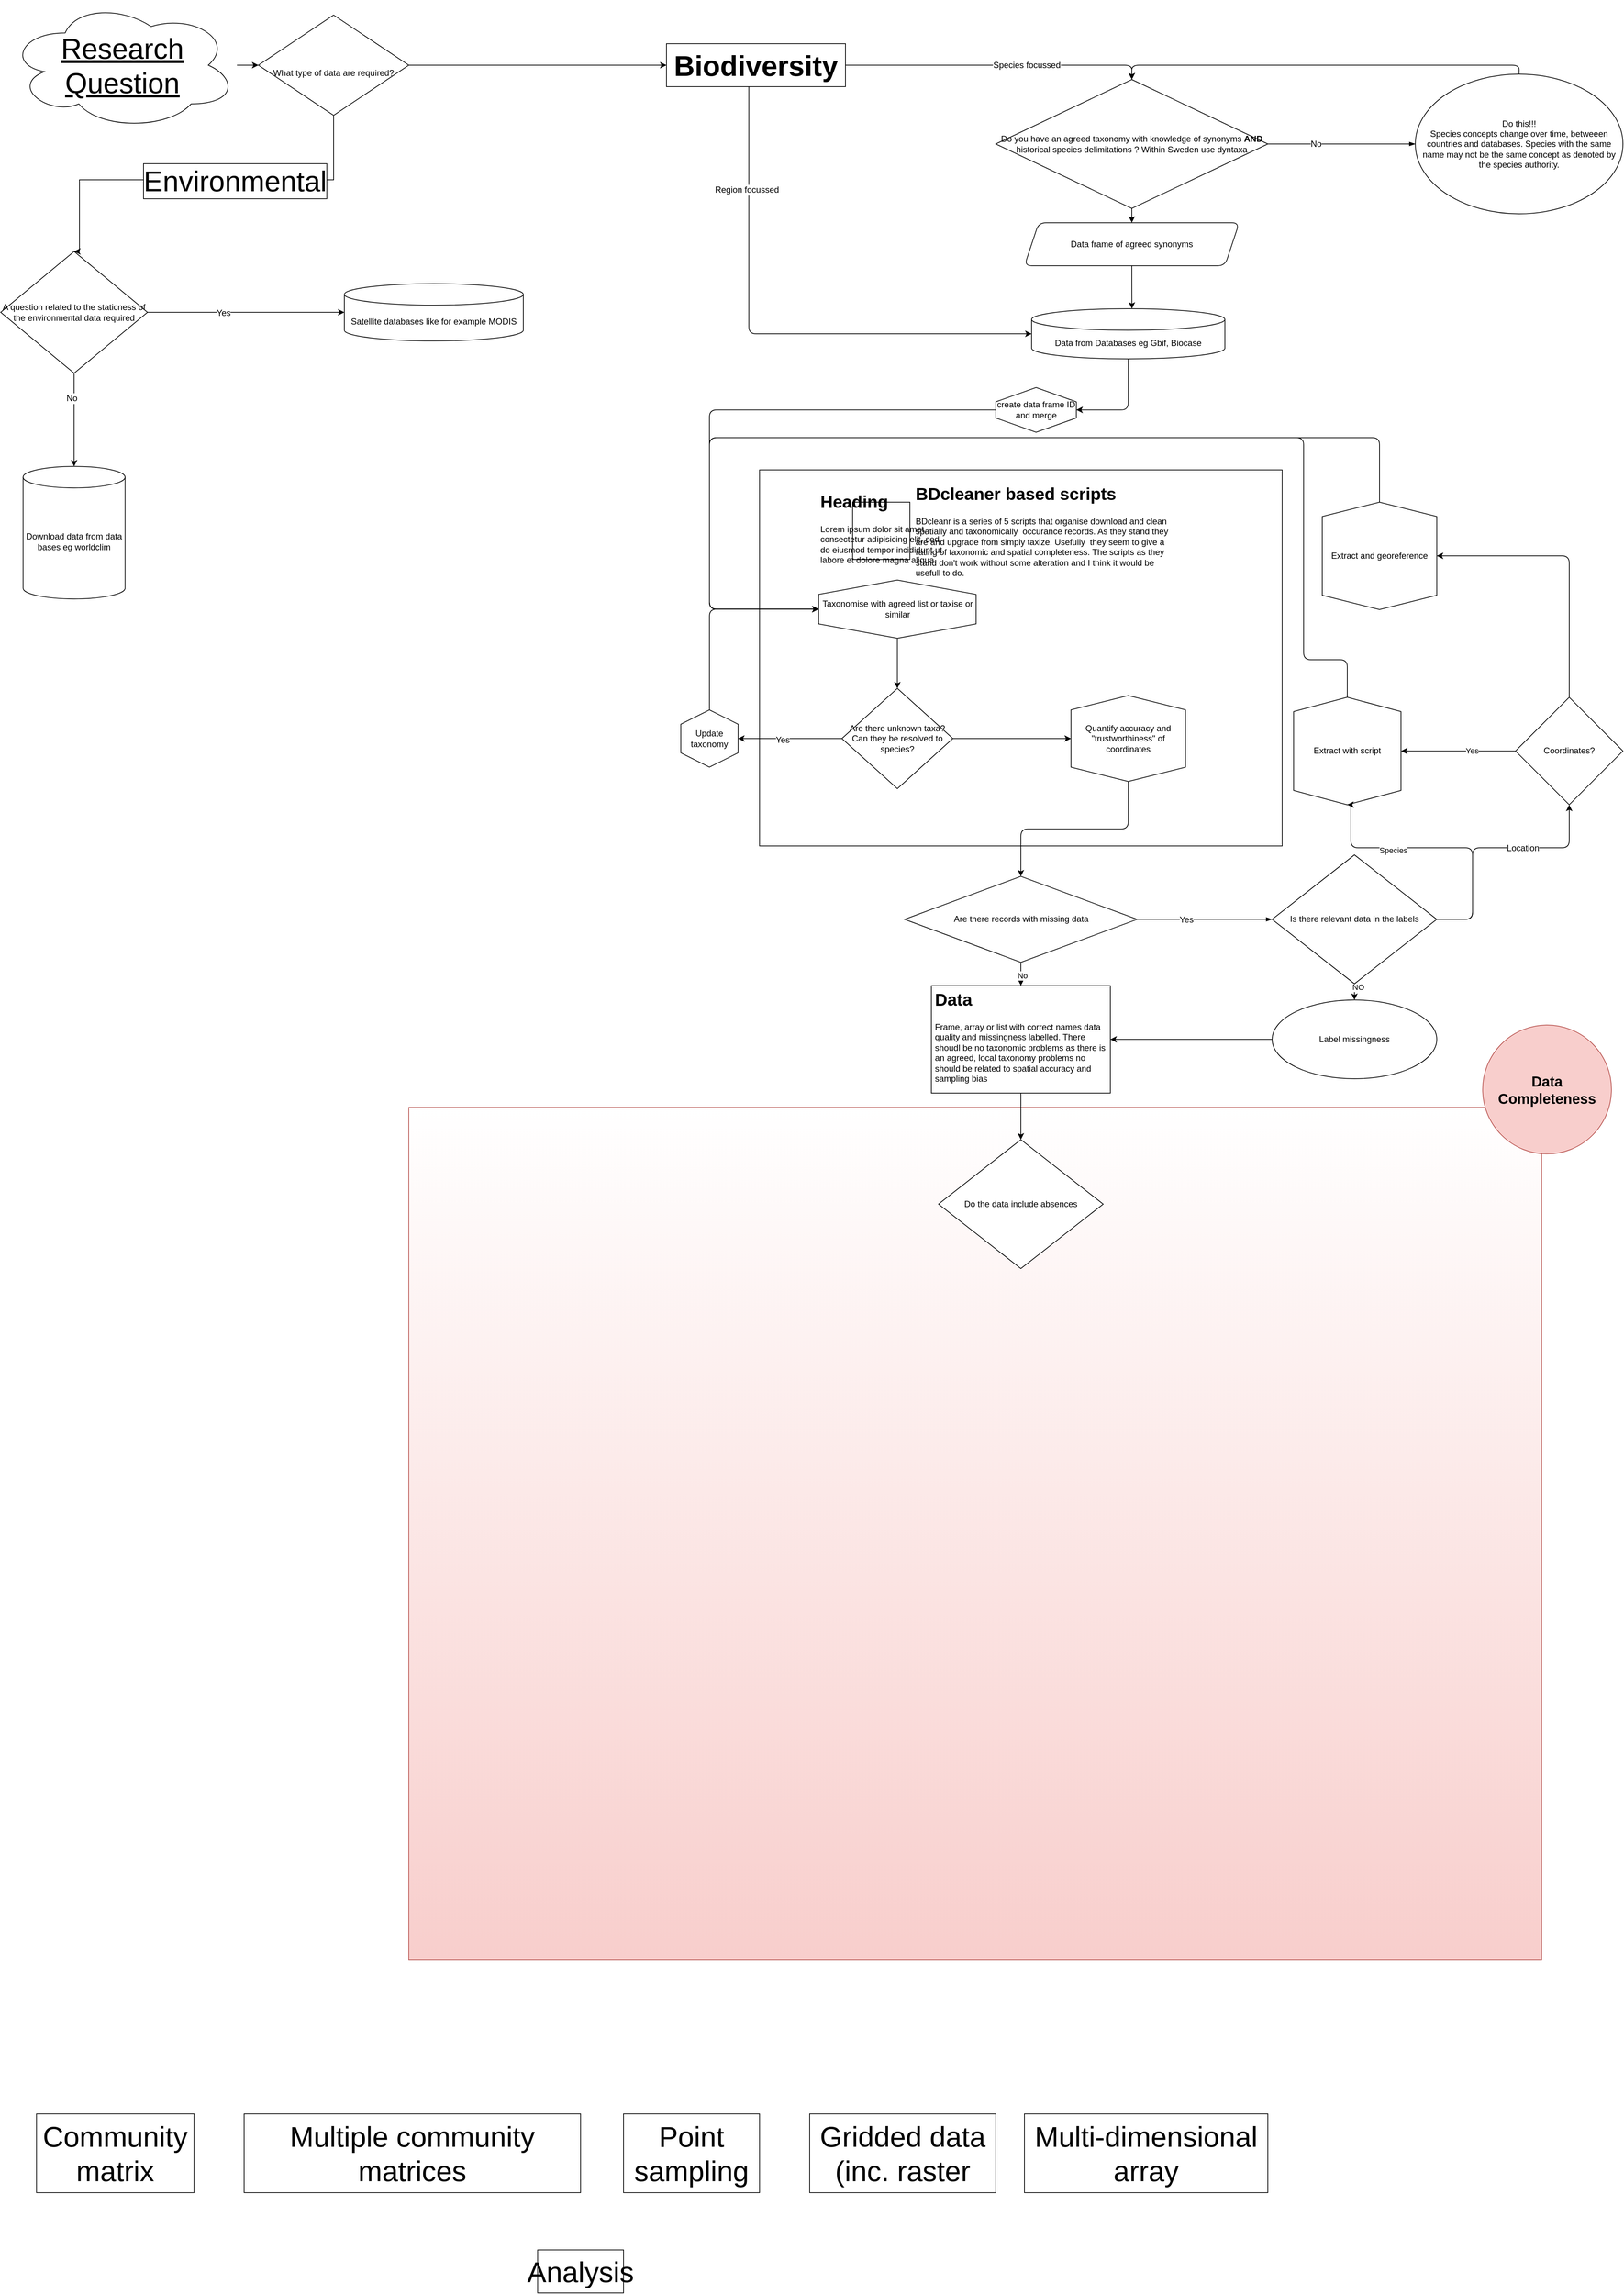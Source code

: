 <mxfile version="13.7.9" type="github">
  <diagram id="C5RBs43oDa-KdzZeNtuy" name="Page-1">
    <mxGraphModel dx="2238" dy="1215" grid="1" gridSize="10" guides="1" tooltips="1" connect="1" arrows="1" fold="1" page="1" pageScale="1" pageWidth="2339" pageHeight="3300" math="0" shadow="0">
      <root>
        <mxCell id="WIyWlLk6GJQsqaUBKTNV-0" />
        <mxCell id="WIyWlLk6GJQsqaUBKTNV-1" parent="WIyWlLk6GJQsqaUBKTNV-0" />
        <mxCell id="aXcIpb9wPaynXJKiq8YG-6" value="" style="rounded=0;whiteSpace=wrap;html=1;" parent="WIyWlLk6GJQsqaUBKTNV-1" vertex="1">
          <mxGeometry x="1090" y="655" width="730" height="525" as="geometry" />
        </mxCell>
        <mxCell id="i0vj7bkVoeIxhTv1__Wb-99" style="edgeStyle=orthogonalEdgeStyle;rounded=1;orthogonalLoop=1;jettySize=auto;html=1;entryX=0.5;entryY=0;entryDx=0;entryDy=0;fontSize=12;" edge="1" parent="WIyWlLk6GJQsqaUBKTNV-1" source="iHcdqhV0YViVewFqACI8-0" target="aXcIpb9wPaynXJKiq8YG-51">
          <mxGeometry relative="1" as="geometry" />
        </mxCell>
        <mxCell id="iHcdqhV0YViVewFqACI8-0" value="Data from Databases eg Gbif, Biocase" style="shape=cylinder3;whiteSpace=wrap;html=1;boundedLbl=1;backgroundOutline=1;size=15;" parent="WIyWlLk6GJQsqaUBKTNV-1" vertex="1">
          <mxGeometry x="1470" y="430" width="270" height="70" as="geometry" />
        </mxCell>
        <mxCell id="iHcdqhV0YViVewFqACI8-129" style="edgeStyle=orthogonalEdgeStyle;rounded=1;jumpStyle=arc;orthogonalLoop=1;jettySize=auto;html=1;endArrow=blockThin;endFill=1;fontSize=12;" parent="WIyWlLk6GJQsqaUBKTNV-1" source="iHcdqhV0YViVewFqACI8-14" target="iHcdqhV0YViVewFqACI8-20" edge="1">
          <mxGeometry relative="1" as="geometry" />
        </mxCell>
        <mxCell id="iHcdqhV0YViVewFqACI8-157" value="No" style="edgeLabel;html=1;align=center;verticalAlign=middle;resizable=0;points=[];fontSize=12;" parent="iHcdqhV0YViVewFqACI8-129" vertex="1" connectable="0">
          <mxGeometry x="-0.353" relative="1" as="geometry">
            <mxPoint as="offset" />
          </mxGeometry>
        </mxCell>
        <mxCell id="i0vj7bkVoeIxhTv1__Wb-76" style="edgeStyle=orthogonalEdgeStyle;rounded=1;orthogonalLoop=1;jettySize=auto;html=1;fontSize=12;" edge="1" parent="WIyWlLk6GJQsqaUBKTNV-1" source="iHcdqhV0YViVewFqACI8-14" target="i0vj7bkVoeIxhTv1__Wb-69">
          <mxGeometry relative="1" as="geometry" />
        </mxCell>
        <mxCell id="iHcdqhV0YViVewFqACI8-14" value="Do you have an agreed taxonomy with knowledge of synonyms &lt;b&gt;AND&lt;/b&gt; historical species delimitations ? Within Sweden use dyntaxa" style="rhombus;whiteSpace=wrap;html=1;" parent="WIyWlLk6GJQsqaUBKTNV-1" vertex="1">
          <mxGeometry x="1420" y="110" width="380" height="180" as="geometry" />
        </mxCell>
        <mxCell id="i0vj7bkVoeIxhTv1__Wb-97" style="edgeStyle=orthogonalEdgeStyle;rounded=1;orthogonalLoop=1;jettySize=auto;html=1;entryX=0.5;entryY=0;entryDx=0;entryDy=0;fontSize=12;" edge="1" parent="WIyWlLk6GJQsqaUBKTNV-1" source="iHcdqhV0YViVewFqACI8-20" target="iHcdqhV0YViVewFqACI8-14">
          <mxGeometry relative="1" as="geometry">
            <Array as="points">
              <mxPoint x="2151" y="90" />
              <mxPoint x="1610" y="90" />
            </Array>
          </mxGeometry>
        </mxCell>
        <mxCell id="iHcdqhV0YViVewFqACI8-20" value="&lt;div&gt;Do this!!!&lt;/div&gt;Species concepts change over time, betweeen countries and databases. Species with the same name may not be the same concept as denoted by the species authority. " style="ellipse;whiteSpace=wrap;html=1;" parent="WIyWlLk6GJQsqaUBKTNV-1" vertex="1">
          <mxGeometry x="2006.0" y="102.5" width="290" height="195" as="geometry" />
        </mxCell>
        <mxCell id="iHcdqhV0YViVewFqACI8-177" style="edgeStyle=orthogonalEdgeStyle;rounded=1;jumpStyle=arc;orthogonalLoop=1;jettySize=auto;html=1;endArrow=blockThin;endFill=1;fontSize=12;" parent="WIyWlLk6GJQsqaUBKTNV-1" source="iHcdqhV0YViVewFqACI8-45" target="iHcdqhV0YViVewFqACI8-173" edge="1">
          <mxGeometry relative="1" as="geometry" />
        </mxCell>
        <mxCell id="iHcdqhV0YViVewFqACI8-178" value="Yes" style="edgeLabel;html=1;align=center;verticalAlign=middle;resizable=0;points=[];fontSize=12;" parent="iHcdqhV0YViVewFqACI8-177" vertex="1" connectable="0">
          <mxGeometry x="-0.273" relative="1" as="geometry">
            <mxPoint as="offset" />
          </mxGeometry>
        </mxCell>
        <mxCell id="aXcIpb9wPaynXJKiq8YG-42" style="edgeStyle=orthogonalEdgeStyle;rounded=1;orthogonalLoop=1;jettySize=auto;html=1;entryX=0.5;entryY=0;entryDx=0;entryDy=0;" parent="WIyWlLk6GJQsqaUBKTNV-1" source="iHcdqhV0YViVewFqACI8-45" target="i0vj7bkVoeIxhTv1__Wb-4" edge="1">
          <mxGeometry relative="1" as="geometry">
            <mxPoint x="1446" y="1412.43" as="targetPoint" />
          </mxGeometry>
        </mxCell>
        <mxCell id="aXcIpb9wPaynXJKiq8YG-45" value="No" style="edgeLabel;html=1;align=center;verticalAlign=middle;resizable=0;points=[];" parent="aXcIpb9wPaynXJKiq8YG-42" vertex="1" connectable="0">
          <mxGeometry x="-0.242" y="2" relative="1" as="geometry">
            <mxPoint as="offset" />
          </mxGeometry>
        </mxCell>
        <mxCell id="iHcdqhV0YViVewFqACI8-45" value="Are there records with missing data " style="rhombus;whiteSpace=wrap;html=1;fontSize=12;" parent="WIyWlLk6GJQsqaUBKTNV-1" vertex="1">
          <mxGeometry x="1292.5" y="1222.43" width="325" height="120" as="geometry" />
        </mxCell>
        <mxCell id="i0vj7bkVoeIxhTv1__Wb-105" style="edgeStyle=orthogonalEdgeStyle;rounded=1;orthogonalLoop=1;jettySize=auto;html=1;entryX=0.5;entryY=1;entryDx=0;entryDy=0;fontSize=12;" edge="1" parent="WIyWlLk6GJQsqaUBKTNV-1" source="iHcdqhV0YViVewFqACI8-139" target="i0vj7bkVoeIxhTv1__Wb-87">
          <mxGeometry relative="1" as="geometry">
            <Array as="points">
              <mxPoint x="1956" y="610" />
              <mxPoint x="1020" y="610" />
              <mxPoint x="1020" y="849" />
            </Array>
          </mxGeometry>
        </mxCell>
        <mxCell id="iHcdqhV0YViVewFqACI8-139" value="Extract and georeference" style="shape=hexagon;perimeter=hexagonPerimeter2;whiteSpace=wrap;html=1;fixedSize=1;rotation=0;direction=south;" parent="WIyWlLk6GJQsqaUBKTNV-1" vertex="1">
          <mxGeometry x="1876" y="700" width="160" height="150" as="geometry" />
        </mxCell>
        <mxCell id="i0vj7bkVoeIxhTv1__Wb-104" style="edgeStyle=orthogonalEdgeStyle;rounded=1;orthogonalLoop=1;jettySize=auto;html=1;entryX=0.5;entryY=1;entryDx=0;entryDy=0;fontSize=12;exitX=0;exitY=0.5;exitDx=0;exitDy=0;" edge="1" parent="WIyWlLk6GJQsqaUBKTNV-1" source="iHcdqhV0YViVewFqACI8-140" target="i0vj7bkVoeIxhTv1__Wb-87">
          <mxGeometry relative="1" as="geometry">
            <mxPoint x="1860" y="940" as="sourcePoint" />
            <Array as="points">
              <mxPoint x="1911" y="920" />
              <mxPoint x="1850" y="920" />
              <mxPoint x="1850" y="610" />
              <mxPoint x="1020" y="610" />
              <mxPoint x="1020" y="849" />
            </Array>
          </mxGeometry>
        </mxCell>
        <mxCell id="iHcdqhV0YViVewFqACI8-140" value="Extract with script" style="shape=hexagon;perimeter=hexagonPerimeter2;whiteSpace=wrap;html=1;fixedSize=1;fontSize=12;rotation=0;direction=south;" parent="WIyWlLk6GJQsqaUBKTNV-1" vertex="1">
          <mxGeometry x="1836" y="972.43" width="150" height="150" as="geometry" />
        </mxCell>
        <mxCell id="aXcIpb9wPaynXJKiq8YG-0" style="edgeStyle=orthogonalEdgeStyle;rounded=0;orthogonalLoop=1;jettySize=auto;html=1;" parent="WIyWlLk6GJQsqaUBKTNV-1" source="iHcdqhV0YViVewFqACI8-173" target="iHcdqhV0YViVewFqACI8-179" edge="1">
          <mxGeometry relative="1" as="geometry" />
        </mxCell>
        <mxCell id="aXcIpb9wPaynXJKiq8YG-48" value="NO" style="edgeLabel;html=1;align=center;verticalAlign=middle;resizable=0;points=[];" parent="aXcIpb9wPaynXJKiq8YG-0" vertex="1" connectable="0">
          <mxGeometry x="0.26" y="-5" relative="1" as="geometry">
            <mxPoint as="offset" />
          </mxGeometry>
        </mxCell>
        <mxCell id="iHcdqhV0YViVewFqACI8-173" value="Is there relevant data in the labels" style="rhombus;whiteSpace=wrap;html=1;fontSize=12;" parent="WIyWlLk6GJQsqaUBKTNV-1" vertex="1">
          <mxGeometry x="1806" y="1192.43" width="230" height="180" as="geometry" />
        </mxCell>
        <mxCell id="aXcIpb9wPaynXJKiq8YG-26" value="" style="endArrow=classic;html=1;edgeStyle=orthogonalEdgeStyle;exitX=1;exitY=0.5;exitDx=0;exitDy=0;entryX=1;entryY=0.5;entryDx=0;entryDy=0;" parent="WIyWlLk6GJQsqaUBKTNV-1" source="iHcdqhV0YViVewFqACI8-173" target="iHcdqhV0YViVewFqACI8-140" edge="1">
          <mxGeometry width="50" height="50" relative="1" as="geometry">
            <mxPoint x="2196" y="1502.43" as="sourcePoint" />
            <mxPoint x="2246" y="1452.43" as="targetPoint" />
            <Array as="points">
              <mxPoint x="2086" y="1282.43" />
              <mxPoint x="2086" y="1182.43" />
              <mxPoint x="1916" y="1182.43" />
              <mxPoint x="1916" y="1122.43" />
            </Array>
          </mxGeometry>
        </mxCell>
        <mxCell id="aXcIpb9wPaynXJKiq8YG-32" value="Species" style="edgeLabel;html=1;align=center;verticalAlign=middle;resizable=0;points=[];" parent="aXcIpb9wPaynXJKiq8YG-26" vertex="1" connectable="0">
          <mxGeometry x="0.357" y="3" relative="1" as="geometry">
            <mxPoint as="offset" />
          </mxGeometry>
        </mxCell>
        <mxCell id="aXcIpb9wPaynXJKiq8YG-33" style="edgeStyle=orthogonalEdgeStyle;rounded=1;orthogonalLoop=1;jettySize=auto;html=1;entryX=0.5;entryY=0;entryDx=0;entryDy=0;exitX=0.5;exitY=0;exitDx=0;exitDy=0;" parent="WIyWlLk6GJQsqaUBKTNV-1" source="aXcIpb9wPaynXJKiq8YG-29" target="iHcdqhV0YViVewFqACI8-139" edge="1">
          <mxGeometry relative="1" as="geometry">
            <Array as="points">
              <mxPoint x="2221" y="775" />
            </Array>
          </mxGeometry>
        </mxCell>
        <mxCell id="aXcIpb9wPaynXJKiq8YG-34" style="edgeStyle=orthogonalEdgeStyle;rounded=1;orthogonalLoop=1;jettySize=auto;html=1;entryX=0.5;entryY=0;entryDx=0;entryDy=0;" parent="WIyWlLk6GJQsqaUBKTNV-1" source="aXcIpb9wPaynXJKiq8YG-29" target="iHcdqhV0YViVewFqACI8-140" edge="1">
          <mxGeometry relative="1" as="geometry" />
        </mxCell>
        <mxCell id="aXcIpb9wPaynXJKiq8YG-35" value="Yes" style="edgeLabel;html=1;align=center;verticalAlign=middle;resizable=0;points=[];" parent="aXcIpb9wPaynXJKiq8YG-34" vertex="1" connectable="0">
          <mxGeometry x="-0.238" y="-1" relative="1" as="geometry">
            <mxPoint as="offset" />
          </mxGeometry>
        </mxCell>
        <mxCell id="aXcIpb9wPaynXJKiq8YG-29" value="Coordinates?" style="rhombus;whiteSpace=wrap;html=1;" parent="WIyWlLk6GJQsqaUBKTNV-1" vertex="1">
          <mxGeometry x="2146" y="972.43" width="150" height="150" as="geometry" />
        </mxCell>
        <mxCell id="aXcIpb9wPaynXJKiq8YG-30" value="" style="endArrow=classic;html=1;edgeStyle=orthogonalEdgeStyle;entryX=0.5;entryY=1;entryDx=0;entryDy=0;exitX=1;exitY=0.5;exitDx=0;exitDy=0;" parent="WIyWlLk6GJQsqaUBKTNV-1" source="iHcdqhV0YViVewFqACI8-173" target="aXcIpb9wPaynXJKiq8YG-29" edge="1">
          <mxGeometry width="50" height="50" relative="1" as="geometry">
            <mxPoint x="2396" y="1542.43" as="sourcePoint" />
            <mxPoint x="2446" y="1492.43" as="targetPoint" />
            <Array as="points">
              <mxPoint x="2086" y="1282.43" />
              <mxPoint x="2086" y="1182.43" />
              <mxPoint x="2221" y="1182.43" />
            </Array>
          </mxGeometry>
        </mxCell>
        <mxCell id="aXcIpb9wPaynXJKiq8YG-31" value="&lt;font style=&quot;font-size: 12px&quot;&gt;Location&lt;br&gt;&lt;/font&gt;" style="edgeLabel;html=1;align=center;verticalAlign=middle;resizable=0;points=[];" parent="aXcIpb9wPaynXJKiq8YG-30" vertex="1" connectable="0">
          <mxGeometry x="0.176" y="4" relative="1" as="geometry">
            <mxPoint x="16.67" y="4" as="offset" />
          </mxGeometry>
        </mxCell>
        <mxCell id="i0vj7bkVoeIxhTv1__Wb-86" style="edgeStyle=orthogonalEdgeStyle;rounded=1;orthogonalLoop=1;jettySize=auto;html=1;fontSize=12;entryX=0.5;entryY=1;entryDx=0;entryDy=0;" edge="1" parent="WIyWlLk6GJQsqaUBKTNV-1" source="aXcIpb9wPaynXJKiq8YG-51" target="i0vj7bkVoeIxhTv1__Wb-87">
          <mxGeometry relative="1" as="geometry">
            <mxPoint x="1310" y="868.79" as="targetPoint" />
            <Array as="points">
              <mxPoint x="1020" y="571" />
              <mxPoint x="1020" y="849" />
            </Array>
          </mxGeometry>
        </mxCell>
        <mxCell id="aXcIpb9wPaynXJKiq8YG-51" value="create data frame ID and merge" style="shape=hexagon;perimeter=hexagonPerimeter2;whiteSpace=wrap;html=1;fixedSize=1;direction=south;" parent="WIyWlLk6GJQsqaUBKTNV-1" vertex="1">
          <mxGeometry x="1420" y="540" width="112.5" height="62.5" as="geometry" />
        </mxCell>
        <mxCell id="i0vj7bkVoeIxhTv1__Wb-1" value="" style="group" vertex="1" connectable="0" parent="WIyWlLk6GJQsqaUBKTNV-1">
          <mxGeometry x="1245" y="1720" width="420" height="305" as="geometry" />
        </mxCell>
        <mxCell id="aXcIpb9wPaynXJKiq8YG-47" value="" style="rounded=0;whiteSpace=wrap;html=1;" parent="i0vj7bkVoeIxhTv1__Wb-1" vertex="1">
          <mxGeometry width="420" height="305" as="geometry" />
        </mxCell>
        <mxCell id="i0vj7bkVoeIxhTv1__Wb-0" value="&lt;h1&gt;Diagnostic Plots and summary tables&lt;br&gt;&lt;/h1&gt;&lt;p&gt;There are a number of things that can be imagined. there will be overlap with what is already available in BDcleaner. &lt;br&gt;&lt;/p&gt;&lt;p&gt;Summary of number of records per species&lt;/p&gt;&lt;p&gt;Sumamry of records per country&lt;/p&gt;&lt;p&gt;Gridded records (figure of how many records per unit area)&lt;/p&gt;&lt;p&gt;Summary of time periods&lt;/p&gt;&lt;p&gt;Summary of time and space&lt;/p&gt;" style="text;html=1;strokeColor=none;fillColor=none;spacing=5;spacingTop=-20;whiteSpace=wrap;overflow=hidden;rounded=0;" vertex="1" parent="i0vj7bkVoeIxhTv1__Wb-1">
          <mxGeometry x="25" y="12.5" width="380" height="280" as="geometry" />
        </mxCell>
        <mxCell id="i0vj7bkVoeIxhTv1__Wb-13" value="Community matrix" style="text;html=1;align=center;verticalAlign=middle;whiteSpace=wrap;rounded=0;fontSize=40;fillColor=#ffffff;strokeColor=#000000;" vertex="1" parent="WIyWlLk6GJQsqaUBKTNV-1">
          <mxGeometry x="80" y="2950" width="220" height="110" as="geometry" />
        </mxCell>
        <mxCell id="i0vj7bkVoeIxhTv1__Wb-14" value="Point sampling" style="text;html=1;align=center;verticalAlign=middle;whiteSpace=wrap;rounded=0;fontSize=40;fillColor=#ffffff;strokeColor=#000000;" vertex="1" parent="WIyWlLk6GJQsqaUBKTNV-1">
          <mxGeometry x="900" y="2950" width="190" height="110" as="geometry" />
        </mxCell>
        <mxCell id="i0vj7bkVoeIxhTv1__Wb-15" value="Gridded data (inc. raster" style="text;html=1;align=center;verticalAlign=middle;whiteSpace=wrap;rounded=0;fontSize=40;fillColor=#ffffff;strokeColor=#000000;" vertex="1" parent="WIyWlLk6GJQsqaUBKTNV-1">
          <mxGeometry x="1160" y="2950" width="260" height="110" as="geometry" />
        </mxCell>
        <mxCell id="i0vj7bkVoeIxhTv1__Wb-16" value="Multi-dimensional array" style="text;html=1;align=center;verticalAlign=middle;whiteSpace=wrap;rounded=0;fontSize=40;fillColor=#ffffff;strokeColor=#000000;" vertex="1" parent="WIyWlLk6GJQsqaUBKTNV-1">
          <mxGeometry x="1460" y="2950" width="340" height="110" as="geometry" />
        </mxCell>
        <mxCell id="i0vj7bkVoeIxhTv1__Wb-17" value="Multiple community matrices" style="text;html=1;align=center;verticalAlign=middle;whiteSpace=wrap;rounded=0;fontSize=40;fillColor=#ffffff;strokeColor=#000000;" vertex="1" parent="WIyWlLk6GJQsqaUBKTNV-1">
          <mxGeometry x="370" y="2950" width="470" height="110" as="geometry" />
        </mxCell>
        <mxCell id="i0vj7bkVoeIxhTv1__Wb-85" style="edgeStyle=orthogonalEdgeStyle;rounded=1;orthogonalLoop=1;jettySize=auto;html=1;fontSize=12;" edge="1" parent="WIyWlLk6GJQsqaUBKTNV-1" source="i0vj7bkVoeIxhTv1__Wb-21" target="i0vj7bkVoeIxhTv1__Wb-33">
          <mxGeometry relative="1" as="geometry" />
        </mxCell>
        <mxCell id="i0vj7bkVoeIxhTv1__Wb-21" value="&lt;u&gt;Research Question&lt;/u&gt;" style="ellipse;shape=cloud;whiteSpace=wrap;html=1;strokeColor=#000000;fillColor=#ffffff;gradientColor=none;fontSize=40;" vertex="1" parent="WIyWlLk6GJQsqaUBKTNV-1">
          <mxGeometry x="40" width="320" height="180" as="geometry" />
        </mxCell>
        <mxCell id="i0vj7bkVoeIxhTv1__Wb-34" style="edgeStyle=orthogonalEdgeStyle;rounded=1;orthogonalLoop=1;jettySize=auto;html=1;entryX=0.5;entryY=0;entryDx=0;entryDy=0;fontSize=40;" edge="1" parent="WIyWlLk6GJQsqaUBKTNV-1" source="i0vj7bkVoeIxhTv1__Wb-79" target="iHcdqhV0YViVewFqACI8-14">
          <mxGeometry relative="1" as="geometry" />
        </mxCell>
        <mxCell id="i0vj7bkVoeIxhTv1__Wb-75" value="Species focussed" style="edgeLabel;html=1;align=center;verticalAlign=middle;resizable=0;points=[];fontSize=12;" vertex="1" connectable="0" parent="i0vj7bkVoeIxhTv1__Wb-34">
          <mxGeometry x="0.202" relative="1" as="geometry">
            <mxPoint as="offset" />
          </mxGeometry>
        </mxCell>
        <mxCell id="i0vj7bkVoeIxhTv1__Wb-43" style="edgeStyle=orthogonalEdgeStyle;rounded=0;orthogonalLoop=1;jettySize=auto;html=1;entryX=0.5;entryY=0;entryDx=0;entryDy=0;fontSize=40;" edge="1" parent="WIyWlLk6GJQsqaUBKTNV-1" source="i0vj7bkVoeIxhTv1__Wb-33" target="i0vj7bkVoeIxhTv1__Wb-45">
          <mxGeometry relative="1" as="geometry">
            <mxPoint x="505" y="350" as="targetPoint" />
            <Array as="points">
              <mxPoint x="495" y="250" />
              <mxPoint x="140" y="250" />
              <mxPoint x="140" y="350" />
            </Array>
          </mxGeometry>
        </mxCell>
        <mxCell id="i0vj7bkVoeIxhTv1__Wb-44" value="Environmental" style="edgeLabel;html=1;align=center;verticalAlign=middle;resizable=0;points=[];fontSize=40;labelBorderColor=#000000;" vertex="1" connectable="0" parent="i0vj7bkVoeIxhTv1__Wb-43">
          <mxGeometry x="-0.174" y="1" relative="1" as="geometry">
            <mxPoint as="offset" />
          </mxGeometry>
        </mxCell>
        <mxCell id="i0vj7bkVoeIxhTv1__Wb-33" value="&lt;font style=&quot;font-size: 12px&quot;&gt;What &lt;/font&gt;&lt;font style=&quot;font-size: 12px&quot;&gt;type of data are required?&lt;/font&gt;" style="rhombus;whiteSpace=wrap;html=1;labelBackgroundColor=none;strokeColor=#000000;fillColor=#ffffff;gradientColor=none;fontSize=40;" vertex="1" parent="WIyWlLk6GJQsqaUBKTNV-1">
          <mxGeometry x="390" y="20" width="210" height="140" as="geometry" />
        </mxCell>
        <mxCell id="i0vj7bkVoeIxhTv1__Wb-48" style="edgeStyle=orthogonalEdgeStyle;rounded=0;orthogonalLoop=1;jettySize=auto;html=1;entryX=0;entryY=0.5;entryDx=0;entryDy=0;entryPerimeter=0;fontSize=12;" edge="1" parent="WIyWlLk6GJQsqaUBKTNV-1" source="i0vj7bkVoeIxhTv1__Wb-45" target="i0vj7bkVoeIxhTv1__Wb-46">
          <mxGeometry relative="1" as="geometry" />
        </mxCell>
        <mxCell id="i0vj7bkVoeIxhTv1__Wb-50" value="Yes" style="edgeLabel;html=1;align=center;verticalAlign=middle;resizable=0;points=[];fontSize=12;" vertex="1" connectable="0" parent="i0vj7bkVoeIxhTv1__Wb-48">
          <mxGeometry x="-0.231" y="-1" relative="1" as="geometry">
            <mxPoint as="offset" />
          </mxGeometry>
        </mxCell>
        <mxCell id="i0vj7bkVoeIxhTv1__Wb-54" style="edgeStyle=orthogonalEdgeStyle;rounded=0;orthogonalLoop=1;jettySize=auto;html=1;entryX=0.5;entryY=0;entryDx=0;entryDy=0;entryPerimeter=0;fontSize=12;" edge="1" parent="WIyWlLk6GJQsqaUBKTNV-1" source="i0vj7bkVoeIxhTv1__Wb-45" target="i0vj7bkVoeIxhTv1__Wb-53">
          <mxGeometry relative="1" as="geometry" />
        </mxCell>
        <mxCell id="i0vj7bkVoeIxhTv1__Wb-58" value="No" style="edgeLabel;html=1;align=center;verticalAlign=middle;resizable=0;points=[];fontSize=12;" vertex="1" connectable="0" parent="i0vj7bkVoeIxhTv1__Wb-54">
          <mxGeometry x="-0.46" y="-4" relative="1" as="geometry">
            <mxPoint as="offset" />
          </mxGeometry>
        </mxCell>
        <mxCell id="i0vj7bkVoeIxhTv1__Wb-45" value="A question related to the staticness of the environmental data required" style="rhombus;whiteSpace=wrap;html=1;labelBackgroundColor=none;strokeColor=#000000;fillColor=#ffffff;gradientColor=none;fontSize=12;" vertex="1" parent="WIyWlLk6GJQsqaUBKTNV-1">
          <mxGeometry x="30" y="350" width="205" height="170" as="geometry" />
        </mxCell>
        <mxCell id="i0vj7bkVoeIxhTv1__Wb-46" value="Satellite databases like for example MODIS" style="shape=cylinder3;whiteSpace=wrap;html=1;boundedLbl=1;backgroundOutline=1;size=15;labelBackgroundColor=none;strokeColor=#000000;fillColor=#ffffff;gradientColor=none;fontSize=12;" vertex="1" parent="WIyWlLk6GJQsqaUBKTNV-1">
          <mxGeometry x="510" y="395" width="250" height="80" as="geometry" />
        </mxCell>
        <mxCell id="i0vj7bkVoeIxhTv1__Wb-53" value="Download data from data bases eg worldclim" style="shape=cylinder3;whiteSpace=wrap;html=1;boundedLbl=1;backgroundOutline=1;size=15;labelBackgroundColor=none;strokeColor=#000000;fillColor=#ffffff;gradientColor=none;fontSize=12;" vertex="1" parent="WIyWlLk6GJQsqaUBKTNV-1">
          <mxGeometry x="61.25" y="650.07" width="142.5" height="185" as="geometry" />
        </mxCell>
        <mxCell id="aXcIpb9wPaynXJKiq8YG-22" value="&lt;h1&gt;BDcleaner based scripts&lt;br&gt;&lt;/h1&gt;&lt;p&gt;BDcleanr is a series of 5 scripts that organise download and clean spatially and taxonomically&amp;nbsp; occurance records. As they stand they are and upgrade from simply taxize. Usefully&amp;nbsp; they seem to give a rating of taxonomic and spatial completeness. The scripts as they stand don&#39;t work without some alteration and I think it would be usefull to do. &lt;br&gt;&lt;/p&gt;&lt;br&gt;&lt;p&gt;&lt;br&gt;&lt;/p&gt;" style="text;html=1;strokeColor=none;fillColor=none;spacing=5;spacingTop=-20;whiteSpace=wrap;overflow=hidden;rounded=0;" parent="WIyWlLk6GJQsqaUBKTNV-1" vertex="1">
          <mxGeometry x="1303" y="668.79" width="370" height="147.57" as="geometry" />
        </mxCell>
        <mxCell id="i0vj7bkVoeIxhTv1__Wb-96" style="edgeStyle=orthogonalEdgeStyle;rounded=1;orthogonalLoop=1;jettySize=auto;html=1;entryX=0.519;entryY=0;entryDx=0;entryDy=0;entryPerimeter=0;fontSize=12;" edge="1" parent="WIyWlLk6GJQsqaUBKTNV-1" source="i0vj7bkVoeIxhTv1__Wb-69" target="iHcdqhV0YViVewFqACI8-0">
          <mxGeometry relative="1" as="geometry" />
        </mxCell>
        <mxCell id="i0vj7bkVoeIxhTv1__Wb-69" value="Data frame of agreed synonyms" style="shape=parallelogram;perimeter=parallelogramPerimeter;whiteSpace=wrap;html=1;fixedSize=1;labelBackgroundColor=none;strokeColor=#000000;fillColor=#ffffff;gradientColor=#ffffff;fontSize=12;rounded=1;" vertex="1" parent="WIyWlLk6GJQsqaUBKTNV-1">
          <mxGeometry x="1460" y="310" width="300" height="60" as="geometry" />
        </mxCell>
        <mxCell id="i0vj7bkVoeIxhTv1__Wb-84" style="edgeStyle=orthogonalEdgeStyle;rounded=1;orthogonalLoop=1;jettySize=auto;html=1;entryX=0;entryY=0.5;entryDx=0;entryDy=0;entryPerimeter=0;fontSize=12;" edge="1" parent="WIyWlLk6GJQsqaUBKTNV-1" source="i0vj7bkVoeIxhTv1__Wb-79" target="iHcdqhV0YViVewFqACI8-0">
          <mxGeometry relative="1" as="geometry">
            <Array as="points">
              <mxPoint x="1075" y="465" />
            </Array>
          </mxGeometry>
        </mxCell>
        <mxCell id="i0vj7bkVoeIxhTv1__Wb-113" value="Region focussed" style="edgeLabel;html=1;align=center;verticalAlign=middle;resizable=0;points=[];fontSize=12;" vertex="1" connectable="0" parent="i0vj7bkVoeIxhTv1__Wb-84">
          <mxGeometry x="-0.611" y="-3" relative="1" as="geometry">
            <mxPoint as="offset" />
          </mxGeometry>
        </mxCell>
        <mxCell id="i0vj7bkVoeIxhTv1__Wb-79" value="&lt;h1 style=&quot;font-size: 40px&quot;&gt;&lt;font style=&quot;font-size: 40px&quot;&gt;Biodiversity &lt;br&gt;&lt;/font&gt;&lt;/h1&gt;" style="rounded=0;whiteSpace=wrap;html=1;labelBackgroundColor=none;strokeColor=#000000;fillColor=#ffffff;gradientColor=#ffffff;fontSize=12;" vertex="1" parent="WIyWlLk6GJQsqaUBKTNV-1">
          <mxGeometry x="960" y="60" width="250" height="60" as="geometry" />
        </mxCell>
        <mxCell id="i0vj7bkVoeIxhTv1__Wb-80" style="edgeStyle=orthogonalEdgeStyle;rounded=0;orthogonalLoop=1;jettySize=auto;html=1;entryX=0;entryY=0.5;entryDx=0;entryDy=0;fontSize=40;" edge="1" parent="WIyWlLk6GJQsqaUBKTNV-1" source="i0vj7bkVoeIxhTv1__Wb-33" target="i0vj7bkVoeIxhTv1__Wb-79">
          <mxGeometry relative="1" as="geometry">
            <mxPoint x="610" y="80" as="sourcePoint" />
            <mxPoint x="1790" y="110" as="targetPoint" />
          </mxGeometry>
        </mxCell>
        <mxCell id="i0vj7bkVoeIxhTv1__Wb-91" value="" style="edgeStyle=orthogonalEdgeStyle;rounded=1;orthogonalLoop=1;jettySize=auto;html=1;fontSize=12;" edge="1" parent="WIyWlLk6GJQsqaUBKTNV-1" source="i0vj7bkVoeIxhTv1__Wb-87" target="i0vj7bkVoeIxhTv1__Wb-88">
          <mxGeometry relative="1" as="geometry" />
        </mxCell>
        <mxCell id="i0vj7bkVoeIxhTv1__Wb-87" value="Taxonomise with agreed list or taxise or similar" style="shape=hexagon;perimeter=hexagonPerimeter2;whiteSpace=wrap;html=1;fixedSize=1;rounded=0;labelBackgroundColor=none;strokeColor=#000000;fillColor=#ffffff;gradientColor=#ffffff;fontSize=12;direction=south;" vertex="1" parent="WIyWlLk6GJQsqaUBKTNV-1">
          <mxGeometry x="1172.5" y="808.79" width="220" height="81.21" as="geometry" />
        </mxCell>
        <mxCell id="i0vj7bkVoeIxhTv1__Wb-94" style="edgeStyle=orthogonalEdgeStyle;rounded=1;orthogonalLoop=1;jettySize=auto;html=1;entryX=0.5;entryY=0;entryDx=0;entryDy=0;fontSize=12;" edge="1" parent="WIyWlLk6GJQsqaUBKTNV-1" source="i0vj7bkVoeIxhTv1__Wb-88" target="i0vj7bkVoeIxhTv1__Wb-92">
          <mxGeometry relative="1" as="geometry" />
        </mxCell>
        <mxCell id="i0vj7bkVoeIxhTv1__Wb-95" value="Yes" style="edgeLabel;html=1;align=center;verticalAlign=middle;resizable=0;points=[];fontSize=12;" vertex="1" connectable="0" parent="i0vj7bkVoeIxhTv1__Wb-94">
          <mxGeometry x="0.145" y="2" relative="1" as="geometry">
            <mxPoint as="offset" />
          </mxGeometry>
        </mxCell>
        <mxCell id="i0vj7bkVoeIxhTv1__Wb-109" style="edgeStyle=orthogonalEdgeStyle;rounded=1;orthogonalLoop=1;jettySize=auto;html=1;fontSize=12;" edge="1" parent="WIyWlLk6GJQsqaUBKTNV-1" source="i0vj7bkVoeIxhTv1__Wb-88" target="i0vj7bkVoeIxhTv1__Wb-106">
          <mxGeometry relative="1" as="geometry" />
        </mxCell>
        <mxCell id="i0vj7bkVoeIxhTv1__Wb-88" value="Are there unknown taxa? Can they be resolved to species?" style="rhombus;whiteSpace=wrap;html=1;rounded=0;labelBackgroundColor=none;strokeColor=#000000;fillColor=#ffffff;gradientColor=#ffffff;fontSize=12;" vertex="1" parent="WIyWlLk6GJQsqaUBKTNV-1">
          <mxGeometry x="1205" y="960" width="155" height="140" as="geometry" />
        </mxCell>
        <mxCell id="i0vj7bkVoeIxhTv1__Wb-93" style="edgeStyle=orthogonalEdgeStyle;rounded=1;orthogonalLoop=1;jettySize=auto;html=1;entryX=0.5;entryY=1;entryDx=0;entryDy=0;fontSize=12;" edge="1" parent="WIyWlLk6GJQsqaUBKTNV-1" source="i0vj7bkVoeIxhTv1__Wb-92" target="i0vj7bkVoeIxhTv1__Wb-87">
          <mxGeometry relative="1" as="geometry">
            <Array as="points">
              <mxPoint x="1020" y="849" />
            </Array>
          </mxGeometry>
        </mxCell>
        <mxCell id="i0vj7bkVoeIxhTv1__Wb-92" value="Update taxonomy" style="shape=hexagon;perimeter=hexagonPerimeter2;whiteSpace=wrap;html=1;fixedSize=1;rounded=0;labelBackgroundColor=none;strokeColor=#000000;fillColor=#ffffff;gradientColor=#ffffff;fontSize=12;direction=south;" vertex="1" parent="WIyWlLk6GJQsqaUBKTNV-1">
          <mxGeometry x="980" y="990" width="80" height="80" as="geometry" />
        </mxCell>
        <mxCell id="i0vj7bkVoeIxhTv1__Wb-100" value="" style="group" vertex="1" connectable="0" parent="WIyWlLk6GJQsqaUBKTNV-1">
          <mxGeometry x="600" y="1430" width="1680" height="1305" as="geometry" />
        </mxCell>
        <mxCell id="i0vj7bkVoeIxhTv1__Wb-28" value="" style="group;labelBackgroundColor=none;fillColor=#f8cecc;strokeColor=#b85450;gradientColor=#ffffff;gradientDirection=north;" vertex="1" connectable="0" parent="i0vj7bkVoeIxhTv1__Wb-100">
          <mxGeometry y="115" width="1582.5" height="1190" as="geometry" />
        </mxCell>
        <mxCell id="i0vj7bkVoeIxhTv1__Wb-59" value="&lt;b&gt;&lt;font style=&quot;font-size: 20px&quot;&gt;Data Completeness&lt;/font&gt;&lt;/b&gt;" style="ellipse;whiteSpace=wrap;html=1;aspect=fixed;labelBackgroundColor=none;strokeColor=#b85450;fillColor=#f8cecc;fontSize=12;" vertex="1" parent="i0vj7bkVoeIxhTv1__Wb-100">
          <mxGeometry x="1500.07" width="179.93" height="179.93" as="geometry" />
        </mxCell>
        <mxCell id="iHcdqhV0YViVewFqACI8-179" value="Label missingness" style="ellipse;whiteSpace=wrap;html=1;fontSize=12;" parent="i0vj7bkVoeIxhTv1__Wb-100" vertex="1">
          <mxGeometry x="1206" y="-35" width="230" height="110" as="geometry" />
        </mxCell>
        <mxCell id="i0vj7bkVoeIxhTv1__Wb-114" value="Do the data include absences" style="rhombus;whiteSpace=wrap;html=1;rounded=0;labelBackgroundColor=none;strokeColor=#000000;fillColor=#ffffff;gradientColor=#ffffff;fontSize=12;" vertex="1" parent="i0vj7bkVoeIxhTv1__Wb-100">
          <mxGeometry x="740" y="160" width="230" height="180" as="geometry" />
        </mxCell>
        <mxCell id="i0vj7bkVoeIxhTv1__Wb-115" style="edgeStyle=orthogonalEdgeStyle;rounded=1;orthogonalLoop=1;jettySize=auto;html=1;fontSize=12;" edge="1" parent="i0vj7bkVoeIxhTv1__Wb-100" source="i0vj7bkVoeIxhTv1__Wb-4" target="i0vj7bkVoeIxhTv1__Wb-114">
          <mxGeometry relative="1" as="geometry" />
        </mxCell>
        <mxCell id="i0vj7bkVoeIxhTv1__Wb-4" value="&lt;h1&gt;Data&lt;/h1&gt;&lt;div&gt;Frame, array or list with correct names data quality and missingness labelled. There shoudl be no taxonomic problems as there is an agreed, local taxonomy problems no should be related to spatial accuracy and sampling bias&lt;br&gt;&lt;/div&gt;" style="text;html=1;spacing=5;spacingTop=-20;whiteSpace=wrap;overflow=hidden;rounded=0;fillColor=#ffffff;strokeColor=#000000;" vertex="1" parent="i0vj7bkVoeIxhTv1__Wb-100">
          <mxGeometry x="730" y="-55" width="250" height="150" as="geometry" />
        </mxCell>
        <mxCell id="aXcIpb9wPaynXJKiq8YG-43" style="edgeStyle=orthogonalEdgeStyle;rounded=1;orthogonalLoop=1;jettySize=auto;html=1;entryX=1;entryY=0.5;entryDx=0;entryDy=0;" parent="i0vj7bkVoeIxhTv1__Wb-100" source="iHcdqhV0YViVewFqACI8-179" target="i0vj7bkVoeIxhTv1__Wb-4" edge="1">
          <mxGeometry relative="1" as="geometry">
            <mxPoint x="1046" y="109.43" as="targetPoint" />
          </mxGeometry>
        </mxCell>
        <mxCell id="i0vj7bkVoeIxhTv1__Wb-101" value="&lt;font style=&quot;font-size: 40px&quot;&gt;Analysis&lt;/font&gt;" style="rounded=0;whiteSpace=wrap;html=1;labelBackgroundColor=none;strokeColor=#000000;fillColor=#ffffff;gradientColor=#ffffff;fontSize=12;" vertex="1" parent="WIyWlLk6GJQsqaUBKTNV-1">
          <mxGeometry x="780" y="3140" width="120" height="60" as="geometry" />
        </mxCell>
        <mxCell id="i0vj7bkVoeIxhTv1__Wb-111" style="edgeStyle=orthogonalEdgeStyle;rounded=1;orthogonalLoop=1;jettySize=auto;html=1;fontSize=12;" edge="1" parent="WIyWlLk6GJQsqaUBKTNV-1" source="i0vj7bkVoeIxhTv1__Wb-106" target="iHcdqhV0YViVewFqACI8-45">
          <mxGeometry relative="1" as="geometry" />
        </mxCell>
        <mxCell id="i0vj7bkVoeIxhTv1__Wb-106" value="Quantify accuracy and &quot;trustworthiness&quot; of coordinates" style="shape=hexagon;perimeter=hexagonPerimeter2;whiteSpace=wrap;html=1;fixedSize=1;rounded=0;labelBackgroundColor=none;strokeColor=#000000;fillColor=#ffffff;gradientColor=#ffffff;fontSize=12;direction=south;" vertex="1" parent="WIyWlLk6GJQsqaUBKTNV-1">
          <mxGeometry x="1525" y="970" width="160" height="120" as="geometry" />
        </mxCell>
        <mxCell id="i0vj7bkVoeIxhTv1__Wb-116" value="" style="whiteSpace=wrap;html=1;aspect=fixed;rounded=0;labelBackgroundColor=none;strokeColor=#000000;fillColor=#ffffff;gradientColor=#ffffff;fontSize=12;" vertex="1" parent="WIyWlLk6GJQsqaUBKTNV-1">
          <mxGeometry x="1220" y="700" width="80" height="80" as="geometry" />
        </mxCell>
        <mxCell id="i0vj7bkVoeIxhTv1__Wb-117" value="" style="whiteSpace=wrap;html=1;aspect=fixed;rounded=0;labelBackgroundColor=none;strokeColor=#000000;fillColor=#ffffff;gradientColor=#ffffff;fontSize=12;" vertex="1" parent="WIyWlLk6GJQsqaUBKTNV-1">
          <mxGeometry x="1220" y="700" width="80" height="80" as="geometry" />
        </mxCell>
        <mxCell id="i0vj7bkVoeIxhTv1__Wb-118" value="&lt;h1&gt;Heading&lt;/h1&gt;&lt;p&gt;Lorem ipsum dolor sit amet, consectetur adipisicing elit, sed do eiusmod tempor incididunt ut labore et dolore magna aliqua.&lt;/p&gt;" style="text;html=1;strokeColor=none;fillColor=none;spacing=5;spacingTop=-20;whiteSpace=wrap;overflow=hidden;rounded=0;labelBackgroundColor=none;fontSize=12;" vertex="1" parent="WIyWlLk6GJQsqaUBKTNV-1">
          <mxGeometry x="1170" y="680" width="190" height="120" as="geometry" />
        </mxCell>
      </root>
    </mxGraphModel>
  </diagram>
</mxfile>
